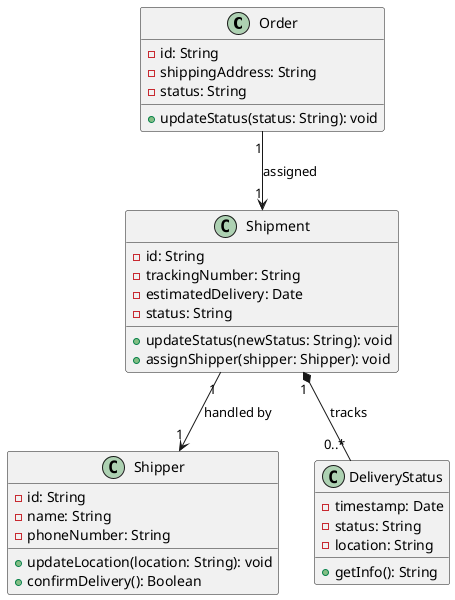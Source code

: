 @startuml
class Order {
  - id: String
  - shippingAddress: String
  - status: String
  + updateStatus(status: String): void
}

class Shipment {
  - id: String
  - trackingNumber: String
  - estimatedDelivery: Date
  - status: String
  + updateStatus(newStatus: String): void
  + assignShipper(shipper: Shipper): void
}

class Shipper {
  - id: String
  - name: String
  - phoneNumber: String
  + updateLocation(location: String): void
  + confirmDelivery(): Boolean
}

class DeliveryStatus {
  - timestamp: Date
  - status: String
  - location: String
  + getInfo(): String
}

' Relationships
Order "1" --> "1" Shipment : assigned
Shipment "1" --> "1" Shipper : handled by
Shipment "1" *-- "0..*" DeliveryStatus : tracks
@enduml